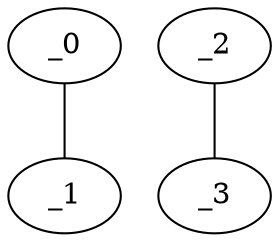graph TP1_0100 {
	_0	 [x="0.704241",
		y="2.9044"];
	_1	 [x="2.50061",
		y="2.79814"];
	_0 -- _1;
	_2	 [x="1.52181",
		y="0.856985"];
	_3	 [x="1.42426",
		y="2.91173"];
	_2 -- _3;
}
